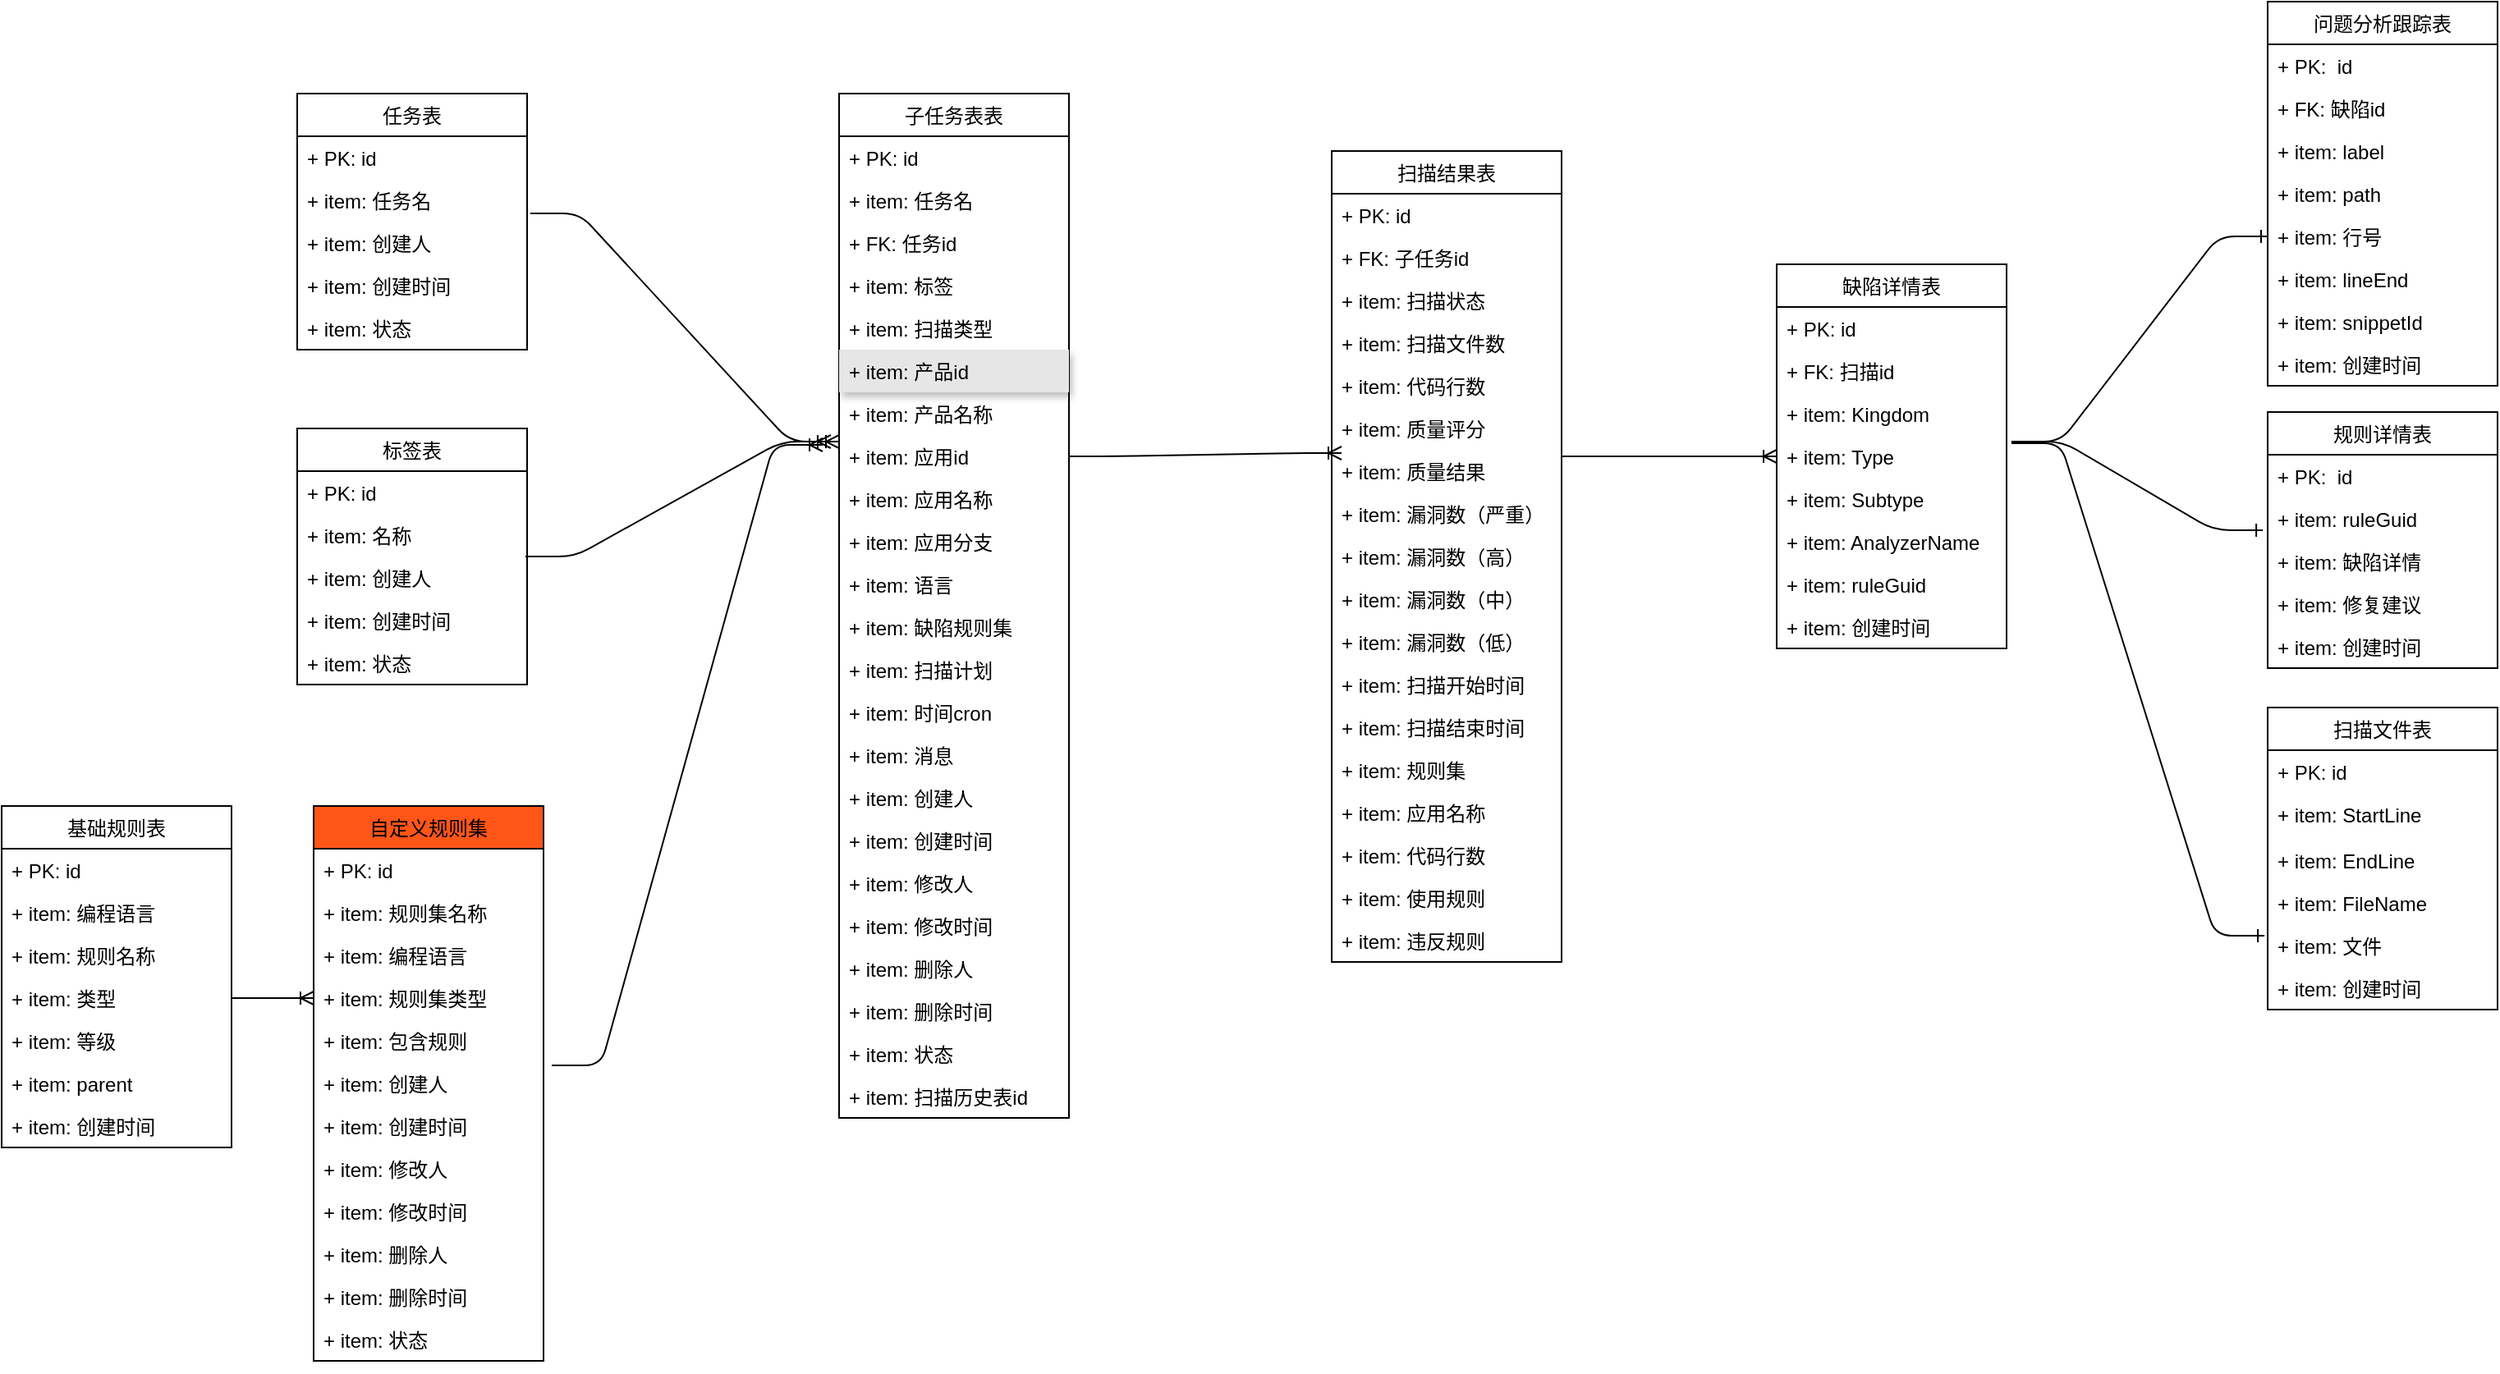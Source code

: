 <mxfile version="16.6.7" type="github">
  <diagram id="iUBZx2U8kxixlMyL6xCC" name="fortify">
    <mxGraphModel dx="1422" dy="762" grid="1" gridSize="10" guides="1" tooltips="1" connect="1" arrows="1" fold="1" page="1" pageScale="1" pageWidth="827" pageHeight="1169" math="0" shadow="0">
      <root>
        <mxCell id="0" />
        <mxCell id="1" parent="0" />
        <mxCell id="J2bqCdECa1h-UmFrze8i-114" value="" style="edgeStyle=entityRelationEdgeStyle;fontSize=12;html=1;endArrow=ERoneToMany;exitX=1;exitY=0.5;exitDx=0;exitDy=0;entryX=0;entryY=0.5;entryDx=0;entryDy=0;" edge="1" parent="1" source="J2bqCdECa1h-UmFrze8i-173" target="J2bqCdECa1h-UmFrze8i-160">
          <mxGeometry width="100" height="100" relative="1" as="geometry">
            <mxPoint x="170" y="499" as="sourcePoint" />
            <mxPoint x="540" y="509" as="targetPoint" />
          </mxGeometry>
        </mxCell>
        <mxCell id="J2bqCdECa1h-UmFrze8i-115" value="" style="edgeStyle=entityRelationEdgeStyle;fontSize=12;html=1;endArrow=ERoneToMany;exitX=1.014;exitY=0.808;exitDx=0;exitDy=0;entryX=0;entryY=1.154;entryDx=0;entryDy=0;entryPerimeter=0;exitPerimeter=0;" edge="1" parent="1" source="J2bqCdECa1h-UmFrze8i-142" target="J2bqCdECa1h-UmFrze8i-123">
          <mxGeometry width="100" height="100" relative="1" as="geometry">
            <mxPoint x="420" y="145" as="sourcePoint" />
            <mxPoint x="520" y="131" as="targetPoint" />
          </mxGeometry>
        </mxCell>
        <mxCell id="J2bqCdECa1h-UmFrze8i-116" value="子任务表表" style="swimlane;fontStyle=0;childLayout=stackLayout;horizontal=1;startSize=26;fillColor=none;horizontalStack=0;resizeParent=1;resizeParentMax=0;resizeLast=0;collapsible=1;marginBottom=0;" vertex="1" parent="1">
          <mxGeometry x="530" y="66" width="140" height="624" as="geometry" />
        </mxCell>
        <mxCell id="J2bqCdECa1h-UmFrze8i-117" value="+ PK: id" style="text;strokeColor=none;fillColor=none;align=left;verticalAlign=top;spacingLeft=4;spacingRight=4;overflow=hidden;rotatable=0;points=[[0,0.5],[1,0.5]];portConstraint=eastwest;" vertex="1" parent="J2bqCdECa1h-UmFrze8i-116">
          <mxGeometry y="26" width="140" height="26" as="geometry" />
        </mxCell>
        <mxCell id="J2bqCdECa1h-UmFrze8i-118" value="+ item: 任务名" style="text;strokeColor=none;fillColor=none;align=left;verticalAlign=top;spacingLeft=4;spacingRight=4;overflow=hidden;rotatable=0;points=[[0,0.5],[1,0.5]];portConstraint=eastwest;" vertex="1" parent="J2bqCdECa1h-UmFrze8i-116">
          <mxGeometry y="52" width="140" height="26" as="geometry" />
        </mxCell>
        <mxCell id="J2bqCdECa1h-UmFrze8i-119" value="+ FK: 任务id" style="text;strokeColor=none;fillColor=none;align=left;verticalAlign=top;spacingLeft=4;spacingRight=4;overflow=hidden;rotatable=0;points=[[0,0.5],[1,0.5]];portConstraint=eastwest;" vertex="1" parent="J2bqCdECa1h-UmFrze8i-116">
          <mxGeometry y="78" width="140" height="26" as="geometry" />
        </mxCell>
        <mxCell id="J2bqCdECa1h-UmFrze8i-120" value="+ item: 标签" style="text;strokeColor=none;fillColor=none;align=left;verticalAlign=top;spacingLeft=4;spacingRight=4;overflow=hidden;rotatable=0;points=[[0,0.5],[1,0.5]];portConstraint=eastwest;" vertex="1" parent="J2bqCdECa1h-UmFrze8i-116">
          <mxGeometry y="104" width="140" height="26" as="geometry" />
        </mxCell>
        <mxCell id="J2bqCdECa1h-UmFrze8i-121" value="+ item: 扫描类型" style="text;strokeColor=none;fillColor=none;align=left;verticalAlign=top;spacingLeft=4;spacingRight=4;overflow=hidden;rotatable=0;points=[[0,0.5],[1,0.5]];portConstraint=eastwest;" vertex="1" parent="J2bqCdECa1h-UmFrze8i-116">
          <mxGeometry y="130" width="140" height="26" as="geometry" />
        </mxCell>
        <mxCell id="J2bqCdECa1h-UmFrze8i-122" value="+ item: 产品id" style="text;strokeColor=none;fillColor=#E6E6E6;align=left;verticalAlign=top;spacingLeft=4;spacingRight=4;overflow=hidden;rotatable=0;points=[[0,0.5],[1,0.5]];portConstraint=eastwest;shadow=1;" vertex="1" parent="J2bqCdECa1h-UmFrze8i-116">
          <mxGeometry y="156" width="140" height="26" as="geometry" />
        </mxCell>
        <mxCell id="J2bqCdECa1h-UmFrze8i-123" value="+ item: 产品名称" style="text;strokeColor=none;fillColor=none;align=left;verticalAlign=top;spacingLeft=4;spacingRight=4;overflow=hidden;rotatable=0;points=[[0,0.5],[1,0.5]];portConstraint=eastwest;" vertex="1" parent="J2bqCdECa1h-UmFrze8i-116">
          <mxGeometry y="182" width="140" height="26" as="geometry" />
        </mxCell>
        <mxCell id="J2bqCdECa1h-UmFrze8i-124" value="+ item: 应用id" style="text;strokeColor=none;fillColor=none;align=left;verticalAlign=top;spacingLeft=4;spacingRight=4;overflow=hidden;rotatable=0;points=[[0,0.5],[1,0.5]];portConstraint=eastwest;" vertex="1" parent="J2bqCdECa1h-UmFrze8i-116">
          <mxGeometry y="208" width="140" height="26" as="geometry" />
        </mxCell>
        <mxCell id="J2bqCdECa1h-UmFrze8i-125" value="+ item: 应用名称" style="text;strokeColor=none;fillColor=none;align=left;verticalAlign=top;spacingLeft=4;spacingRight=4;overflow=hidden;rotatable=0;points=[[0,0.5],[1,0.5]];portConstraint=eastwest;" vertex="1" parent="J2bqCdECa1h-UmFrze8i-116">
          <mxGeometry y="234" width="140" height="26" as="geometry" />
        </mxCell>
        <mxCell id="J2bqCdECa1h-UmFrze8i-126" value="+ item: 应用分支" style="text;strokeColor=none;fillColor=none;align=left;verticalAlign=top;spacingLeft=4;spacingRight=4;overflow=hidden;rotatable=0;points=[[0,0.5],[1,0.5]];portConstraint=eastwest;" vertex="1" parent="J2bqCdECa1h-UmFrze8i-116">
          <mxGeometry y="260" width="140" height="26" as="geometry" />
        </mxCell>
        <mxCell id="J2bqCdECa1h-UmFrze8i-127" value="+ item: 语言" style="text;strokeColor=none;fillColor=none;align=left;verticalAlign=top;spacingLeft=4;spacingRight=4;overflow=hidden;rotatable=0;points=[[0,0.5],[1,0.5]];portConstraint=eastwest;" vertex="1" parent="J2bqCdECa1h-UmFrze8i-116">
          <mxGeometry y="286" width="140" height="26" as="geometry" />
        </mxCell>
        <mxCell id="J2bqCdECa1h-UmFrze8i-128" value="+ item: 缺陷规则集" style="text;strokeColor=none;fillColor=none;align=left;verticalAlign=top;spacingLeft=4;spacingRight=4;overflow=hidden;rotatable=0;points=[[0,0.5],[1,0.5]];portConstraint=eastwest;" vertex="1" parent="J2bqCdECa1h-UmFrze8i-116">
          <mxGeometry y="312" width="140" height="26" as="geometry" />
        </mxCell>
        <mxCell id="J2bqCdECa1h-UmFrze8i-129" value="+ item: 扫描计划" style="text;strokeColor=none;fillColor=none;align=left;verticalAlign=top;spacingLeft=4;spacingRight=4;overflow=hidden;rotatable=0;points=[[0,0.5],[1,0.5]];portConstraint=eastwest;" vertex="1" parent="J2bqCdECa1h-UmFrze8i-116">
          <mxGeometry y="338" width="140" height="26" as="geometry" />
        </mxCell>
        <mxCell id="J2bqCdECa1h-UmFrze8i-130" value="+ item: 时间cron" style="text;strokeColor=none;fillColor=none;align=left;verticalAlign=top;spacingLeft=4;spacingRight=4;overflow=hidden;rotatable=0;points=[[0,0.5],[1,0.5]];portConstraint=eastwest;" vertex="1" parent="J2bqCdECa1h-UmFrze8i-116">
          <mxGeometry y="364" width="140" height="26" as="geometry" />
        </mxCell>
        <mxCell id="J2bqCdECa1h-UmFrze8i-131" value="+ item: 消息" style="text;strokeColor=none;fillColor=none;align=left;verticalAlign=top;spacingLeft=4;spacingRight=4;overflow=hidden;rotatable=0;points=[[0,0.5],[1,0.5]];portConstraint=eastwest;" vertex="1" parent="J2bqCdECa1h-UmFrze8i-116">
          <mxGeometry y="390" width="140" height="26" as="geometry" />
        </mxCell>
        <mxCell id="J2bqCdECa1h-UmFrze8i-132" value="+ item: 创建人" style="text;strokeColor=none;fillColor=none;align=left;verticalAlign=top;spacingLeft=4;spacingRight=4;overflow=hidden;rotatable=0;points=[[0,0.5],[1,0.5]];portConstraint=eastwest;" vertex="1" parent="J2bqCdECa1h-UmFrze8i-116">
          <mxGeometry y="416" width="140" height="26" as="geometry" />
        </mxCell>
        <mxCell id="J2bqCdECa1h-UmFrze8i-133" value="+ item: 创建时间" style="text;strokeColor=none;fillColor=none;align=left;verticalAlign=top;spacingLeft=4;spacingRight=4;overflow=hidden;rotatable=0;points=[[0,0.5],[1,0.5]];portConstraint=eastwest;" vertex="1" parent="J2bqCdECa1h-UmFrze8i-116">
          <mxGeometry y="442" width="140" height="26" as="geometry" />
        </mxCell>
        <mxCell id="J2bqCdECa1h-UmFrze8i-134" value="+ item: 修改人" style="text;strokeColor=none;fillColor=none;align=left;verticalAlign=top;spacingLeft=4;spacingRight=4;overflow=hidden;rotatable=0;points=[[0,0.5],[1,0.5]];portConstraint=eastwest;" vertex="1" parent="J2bqCdECa1h-UmFrze8i-116">
          <mxGeometry y="468" width="140" height="26" as="geometry" />
        </mxCell>
        <mxCell id="J2bqCdECa1h-UmFrze8i-135" value="+ item: 修改时间" style="text;strokeColor=none;fillColor=none;align=left;verticalAlign=top;spacingLeft=4;spacingRight=4;overflow=hidden;rotatable=0;points=[[0,0.5],[1,0.5]];portConstraint=eastwest;" vertex="1" parent="J2bqCdECa1h-UmFrze8i-116">
          <mxGeometry y="494" width="140" height="26" as="geometry" />
        </mxCell>
        <mxCell id="J2bqCdECa1h-UmFrze8i-136" value="+ item: 删除人" style="text;strokeColor=none;fillColor=none;align=left;verticalAlign=top;spacingLeft=4;spacingRight=4;overflow=hidden;rotatable=0;points=[[0,0.5],[1,0.5]];portConstraint=eastwest;" vertex="1" parent="J2bqCdECa1h-UmFrze8i-116">
          <mxGeometry y="520" width="140" height="26" as="geometry" />
        </mxCell>
        <mxCell id="J2bqCdECa1h-UmFrze8i-137" value="+ item: 删除时间" style="text;strokeColor=none;fillColor=none;align=left;verticalAlign=top;spacingLeft=4;spacingRight=4;overflow=hidden;rotatable=0;points=[[0,0.5],[1,0.5]];portConstraint=eastwest;" vertex="1" parent="J2bqCdECa1h-UmFrze8i-116">
          <mxGeometry y="546" width="140" height="26" as="geometry" />
        </mxCell>
        <mxCell id="J2bqCdECa1h-UmFrze8i-138" value="+ item: 状态" style="text;strokeColor=none;fillColor=none;align=left;verticalAlign=top;spacingLeft=4;spacingRight=4;overflow=hidden;rotatable=0;points=[[0,0.5],[1,0.5]];portConstraint=eastwest;" vertex="1" parent="J2bqCdECa1h-UmFrze8i-116">
          <mxGeometry y="572" width="140" height="26" as="geometry" />
        </mxCell>
        <mxCell id="J2bqCdECa1h-UmFrze8i-139" value="+ item: 扫描历史表id" style="text;strokeColor=none;fillColor=none;align=left;verticalAlign=top;spacingLeft=4;spacingRight=4;overflow=hidden;rotatable=0;points=[[0,0.5],[1,0.5]];portConstraint=eastwest;" vertex="1" parent="J2bqCdECa1h-UmFrze8i-116">
          <mxGeometry y="598" width="140" height="26" as="geometry" />
        </mxCell>
        <mxCell id="J2bqCdECa1h-UmFrze8i-140" value="任务表" style="swimlane;fontStyle=0;childLayout=stackLayout;horizontal=1;startSize=26;fillColor=none;horizontalStack=0;resizeParent=1;resizeParentMax=0;resizeLast=0;collapsible=1;marginBottom=0;" vertex="1" parent="1">
          <mxGeometry x="200" y="66" width="140" height="156" as="geometry" />
        </mxCell>
        <mxCell id="J2bqCdECa1h-UmFrze8i-141" value="+ PK: id" style="text;strokeColor=none;fillColor=none;align=left;verticalAlign=top;spacingLeft=4;spacingRight=4;overflow=hidden;rotatable=0;points=[[0,0.5],[1,0.5]];portConstraint=eastwest;" vertex="1" parent="J2bqCdECa1h-UmFrze8i-140">
          <mxGeometry y="26" width="140" height="26" as="geometry" />
        </mxCell>
        <mxCell id="J2bqCdECa1h-UmFrze8i-142" value="+ item: 任务名" style="text;strokeColor=none;fillColor=none;align=left;verticalAlign=top;spacingLeft=4;spacingRight=4;overflow=hidden;rotatable=0;points=[[0,0.5],[1,0.5]];portConstraint=eastwest;" vertex="1" parent="J2bqCdECa1h-UmFrze8i-140">
          <mxGeometry y="52" width="140" height="26" as="geometry" />
        </mxCell>
        <mxCell id="J2bqCdECa1h-UmFrze8i-143" value="+ item: 创建人 " style="text;strokeColor=none;fillColor=none;align=left;verticalAlign=top;spacingLeft=4;spacingRight=4;overflow=hidden;rotatable=0;points=[[0,0.5],[1,0.5]];portConstraint=eastwest;" vertex="1" parent="J2bqCdECa1h-UmFrze8i-140">
          <mxGeometry y="78" width="140" height="26" as="geometry" />
        </mxCell>
        <mxCell id="J2bqCdECa1h-UmFrze8i-144" value="+ item: 创建时间" style="text;strokeColor=none;fillColor=none;align=left;verticalAlign=top;spacingLeft=4;spacingRight=4;overflow=hidden;rotatable=0;points=[[0,0.5],[1,0.5]];portConstraint=eastwest;" vertex="1" parent="J2bqCdECa1h-UmFrze8i-140">
          <mxGeometry y="104" width="140" height="26" as="geometry" />
        </mxCell>
        <mxCell id="J2bqCdECa1h-UmFrze8i-145" value="+ item: 状态" style="text;strokeColor=none;fillColor=none;align=left;verticalAlign=top;spacingLeft=4;spacingRight=4;overflow=hidden;rotatable=0;points=[[0,0.5],[1,0.5]];portConstraint=eastwest;" vertex="1" parent="J2bqCdECa1h-UmFrze8i-140">
          <mxGeometry y="130" width="140" height="26" as="geometry" />
        </mxCell>
        <mxCell id="J2bqCdECa1h-UmFrze8i-146" value="标签表" style="swimlane;fontStyle=0;childLayout=stackLayout;horizontal=1;startSize=26;fillColor=none;horizontalStack=0;resizeParent=1;resizeParentMax=0;resizeLast=0;collapsible=1;marginBottom=0;" vertex="1" parent="1">
          <mxGeometry x="200" y="270" width="140" height="156" as="geometry" />
        </mxCell>
        <mxCell id="J2bqCdECa1h-UmFrze8i-147" value="+ PK: id" style="text;strokeColor=none;fillColor=none;align=left;verticalAlign=top;spacingLeft=4;spacingRight=4;overflow=hidden;rotatable=0;points=[[0,0.5],[1,0.5]];portConstraint=eastwest;" vertex="1" parent="J2bqCdECa1h-UmFrze8i-146">
          <mxGeometry y="26" width="140" height="26" as="geometry" />
        </mxCell>
        <mxCell id="J2bqCdECa1h-UmFrze8i-148" value="+ item: 名称" style="text;strokeColor=none;fillColor=none;align=left;verticalAlign=top;spacingLeft=4;spacingRight=4;overflow=hidden;rotatable=0;points=[[0,0.5],[1,0.5]];portConstraint=eastwest;" vertex="1" parent="J2bqCdECa1h-UmFrze8i-146">
          <mxGeometry y="52" width="140" height="26" as="geometry" />
        </mxCell>
        <mxCell id="J2bqCdECa1h-UmFrze8i-149" value="+ item: 创建人 " style="text;strokeColor=none;fillColor=none;align=left;verticalAlign=top;spacingLeft=4;spacingRight=4;overflow=hidden;rotatable=0;points=[[0,0.5],[1,0.5]];portConstraint=eastwest;" vertex="1" parent="J2bqCdECa1h-UmFrze8i-146">
          <mxGeometry y="78" width="140" height="26" as="geometry" />
        </mxCell>
        <mxCell id="J2bqCdECa1h-UmFrze8i-150" value="+ item: 创建时间" style="text;strokeColor=none;fillColor=none;align=left;verticalAlign=top;spacingLeft=4;spacingRight=4;overflow=hidden;rotatable=0;points=[[0,0.5],[1,0.5]];portConstraint=eastwest;" vertex="1" parent="J2bqCdECa1h-UmFrze8i-146">
          <mxGeometry y="104" width="140" height="26" as="geometry" />
        </mxCell>
        <mxCell id="J2bqCdECa1h-UmFrze8i-151" value="+ item: 状态" style="text;strokeColor=none;fillColor=none;align=left;verticalAlign=top;spacingLeft=4;spacingRight=4;overflow=hidden;rotatable=0;points=[[0,0.5],[1,0.5]];portConstraint=eastwest;" vertex="1" parent="J2bqCdECa1h-UmFrze8i-146">
          <mxGeometry y="130" width="140" height="26" as="geometry" />
        </mxCell>
        <mxCell id="J2bqCdECa1h-UmFrze8i-152" value="" style="edgeStyle=entityRelationEdgeStyle;fontSize=12;html=1;endArrow=ERoneToMany;exitX=1;exitY=0.5;exitDx=0;exitDy=0;entryX=0.043;entryY=0.077;entryDx=0;entryDy=0;entryPerimeter=0;" edge="1" parent="1" source="J2bqCdECa1h-UmFrze8i-124" target="J2bqCdECa1h-UmFrze8i-187">
          <mxGeometry width="100" height="100" relative="1" as="geometry">
            <mxPoint x="740" y="750" as="sourcePoint" />
            <mxPoint x="840" y="650" as="targetPoint" />
          </mxGeometry>
        </mxCell>
        <mxCell id="J2bqCdECa1h-UmFrze8i-153" value="" style="edgeStyle=entityRelationEdgeStyle;fontSize=12;html=1;endArrow=ERoneToMany;exitX=1.036;exitY=0.077;exitDx=0;exitDy=0;exitPerimeter=0;" edge="1" parent="1" source="J2bqCdECa1h-UmFrze8i-162">
          <mxGeometry width="100" height="100" relative="1" as="geometry">
            <mxPoint x="900" y="1100" as="sourcePoint" />
            <mxPoint x="520" y="280" as="targetPoint" />
          </mxGeometry>
        </mxCell>
        <mxCell id="J2bqCdECa1h-UmFrze8i-154" value="" style="edgeStyle=entityRelationEdgeStyle;fontSize=12;html=1;endArrow=ERoneToMany;exitX=1;exitY=0.154;exitDx=0;exitDy=0;exitPerimeter=0;entryX=0;entryY=0.5;entryDx=0;entryDy=0;" edge="1" parent="1" source="J2bqCdECa1h-UmFrze8i-187" target="J2bqCdECa1h-UmFrze8i-203">
          <mxGeometry width="100" height="100" relative="1" as="geometry">
            <mxPoint x="1150" y="940" as="sourcePoint" />
            <mxPoint x="1190" y="480" as="targetPoint" />
          </mxGeometry>
        </mxCell>
        <mxCell id="J2bqCdECa1h-UmFrze8i-155" value="" style="edgeStyle=entityRelationEdgeStyle;fontSize=12;html=1;endArrow=ERoneToMany;exitX=0.993;exitY=0;exitDx=0;exitDy=0;exitPerimeter=0;entryX=-0.036;entryY=0.154;entryDx=0;entryDy=0;entryPerimeter=0;" edge="1" parent="1" source="J2bqCdECa1h-UmFrze8i-149" target="J2bqCdECa1h-UmFrze8i-124">
          <mxGeometry width="100" height="100" relative="1" as="geometry">
            <mxPoint x="390" y="390" as="sourcePoint" />
            <mxPoint x="490" y="290" as="targetPoint" />
          </mxGeometry>
        </mxCell>
        <mxCell id="J2bqCdECa1h-UmFrze8i-156" value="自定义规则集" style="swimlane;fontStyle=0;childLayout=stackLayout;horizontal=1;startSize=26;fillColor=#FF5517;horizontalStack=0;resizeParent=1;resizeParentMax=0;resizeLast=0;collapsible=1;marginBottom=0;" vertex="1" parent="1">
          <mxGeometry x="210" y="500" width="140" height="338" as="geometry" />
        </mxCell>
        <mxCell id="J2bqCdECa1h-UmFrze8i-157" value="+ PK: id" style="text;strokeColor=none;fillColor=none;align=left;verticalAlign=top;spacingLeft=4;spacingRight=4;overflow=hidden;rotatable=0;points=[[0,0.5],[1,0.5]];portConstraint=eastwest;" vertex="1" parent="J2bqCdECa1h-UmFrze8i-156">
          <mxGeometry y="26" width="140" height="26" as="geometry" />
        </mxCell>
        <mxCell id="J2bqCdECa1h-UmFrze8i-158" value="+ item: 规则集名称" style="text;strokeColor=none;fillColor=none;align=left;verticalAlign=top;spacingLeft=4;spacingRight=4;overflow=hidden;rotatable=0;points=[[0,0.5],[1,0.5]];portConstraint=eastwest;" vertex="1" parent="J2bqCdECa1h-UmFrze8i-156">
          <mxGeometry y="52" width="140" height="26" as="geometry" />
        </mxCell>
        <mxCell id="J2bqCdECa1h-UmFrze8i-159" value="+ item: 编程语言" style="text;strokeColor=none;fillColor=none;align=left;verticalAlign=top;spacingLeft=4;spacingRight=4;overflow=hidden;rotatable=0;points=[[0,0.5],[1,0.5]];portConstraint=eastwest;" vertex="1" parent="J2bqCdECa1h-UmFrze8i-156">
          <mxGeometry y="78" width="140" height="26" as="geometry" />
        </mxCell>
        <mxCell id="J2bqCdECa1h-UmFrze8i-160" value="+ item: 规则集类型" style="text;strokeColor=none;fillColor=none;align=left;verticalAlign=top;spacingLeft=4;spacingRight=4;overflow=hidden;rotatable=0;points=[[0,0.5],[1,0.5]];portConstraint=eastwest;" vertex="1" parent="J2bqCdECa1h-UmFrze8i-156">
          <mxGeometry y="104" width="140" height="26" as="geometry" />
        </mxCell>
        <mxCell id="J2bqCdECa1h-UmFrze8i-161" value="+ item: 包含规则 " style="text;strokeColor=none;fillColor=none;align=left;verticalAlign=top;spacingLeft=4;spacingRight=4;overflow=hidden;rotatable=0;points=[[0,0.5],[1,0.5]];portConstraint=eastwest;" vertex="1" parent="J2bqCdECa1h-UmFrze8i-156">
          <mxGeometry y="130" width="140" height="26" as="geometry" />
        </mxCell>
        <mxCell id="J2bqCdECa1h-UmFrze8i-162" value="+ item: 创建人" style="text;strokeColor=none;fillColor=none;align=left;verticalAlign=top;spacingLeft=4;spacingRight=4;overflow=hidden;rotatable=0;points=[[0,0.5],[1,0.5]];portConstraint=eastwest;shadow=1;" vertex="1" parent="J2bqCdECa1h-UmFrze8i-156">
          <mxGeometry y="156" width="140" height="26" as="geometry" />
        </mxCell>
        <mxCell id="J2bqCdECa1h-UmFrze8i-163" value="+ item: 创建时间" style="text;strokeColor=none;fillColor=none;align=left;verticalAlign=top;spacingLeft=4;spacingRight=4;overflow=hidden;rotatable=0;points=[[0,0.5],[1,0.5]];portConstraint=eastwest;" vertex="1" parent="J2bqCdECa1h-UmFrze8i-156">
          <mxGeometry y="182" width="140" height="26" as="geometry" />
        </mxCell>
        <mxCell id="J2bqCdECa1h-UmFrze8i-164" value="+ item: 修改人" style="text;strokeColor=none;fillColor=none;align=left;verticalAlign=top;spacingLeft=4;spacingRight=4;overflow=hidden;rotatable=0;points=[[0,0.5],[1,0.5]];portConstraint=eastwest;shadow=1;" vertex="1" parent="J2bqCdECa1h-UmFrze8i-156">
          <mxGeometry y="208" width="140" height="26" as="geometry" />
        </mxCell>
        <mxCell id="J2bqCdECa1h-UmFrze8i-165" value="+ item: 修改时间" style="text;strokeColor=none;fillColor=none;align=left;verticalAlign=top;spacingLeft=4;spacingRight=4;overflow=hidden;rotatable=0;points=[[0,0.5],[1,0.5]];portConstraint=eastwest;shadow=1;" vertex="1" parent="J2bqCdECa1h-UmFrze8i-156">
          <mxGeometry y="234" width="140" height="26" as="geometry" />
        </mxCell>
        <mxCell id="J2bqCdECa1h-UmFrze8i-166" value="+ item: 删除人" style="text;strokeColor=none;fillColor=none;align=left;verticalAlign=top;spacingLeft=4;spacingRight=4;overflow=hidden;rotatable=0;points=[[0,0.5],[1,0.5]];portConstraint=eastwest;shadow=1;" vertex="1" parent="J2bqCdECa1h-UmFrze8i-156">
          <mxGeometry y="260" width="140" height="26" as="geometry" />
        </mxCell>
        <mxCell id="J2bqCdECa1h-UmFrze8i-167" value="+ item: 删除时间" style="text;strokeColor=none;fillColor=none;align=left;verticalAlign=top;spacingLeft=4;spacingRight=4;overflow=hidden;rotatable=0;points=[[0,0.5],[1,0.5]];portConstraint=eastwest;shadow=1;" vertex="1" parent="J2bqCdECa1h-UmFrze8i-156">
          <mxGeometry y="286" width="140" height="26" as="geometry" />
        </mxCell>
        <mxCell id="J2bqCdECa1h-UmFrze8i-168" value="+ item: 状态" style="text;strokeColor=none;fillColor=none;align=left;verticalAlign=top;spacingLeft=4;spacingRight=4;overflow=hidden;rotatable=0;points=[[0,0.5],[1,0.5]];portConstraint=eastwest;shadow=1;" vertex="1" parent="J2bqCdECa1h-UmFrze8i-156">
          <mxGeometry y="312" width="140" height="26" as="geometry" />
        </mxCell>
        <mxCell id="J2bqCdECa1h-UmFrze8i-169" value="基础规则表" style="swimlane;fontStyle=0;childLayout=stackLayout;horizontal=1;startSize=26;fillColor=none;horizontalStack=0;resizeParent=1;resizeParentMax=0;resizeLast=0;collapsible=1;marginBottom=0;" vertex="1" parent="1">
          <mxGeometry x="20" y="500" width="140" height="208" as="geometry" />
        </mxCell>
        <mxCell id="J2bqCdECa1h-UmFrze8i-170" value="+ PK: id" style="text;strokeColor=none;fillColor=none;align=left;verticalAlign=top;spacingLeft=4;spacingRight=4;overflow=hidden;rotatable=0;points=[[0,0.5],[1,0.5]];portConstraint=eastwest;" vertex="1" parent="J2bqCdECa1h-UmFrze8i-169">
          <mxGeometry y="26" width="140" height="26" as="geometry" />
        </mxCell>
        <mxCell id="J2bqCdECa1h-UmFrze8i-171" value="+ item: 编程语言" style="text;strokeColor=none;fillColor=none;align=left;verticalAlign=top;spacingLeft=4;spacingRight=4;overflow=hidden;rotatable=0;points=[[0,0.5],[1,0.5]];portConstraint=eastwest;" vertex="1" parent="J2bqCdECa1h-UmFrze8i-169">
          <mxGeometry y="52" width="140" height="26" as="geometry" />
        </mxCell>
        <mxCell id="J2bqCdECa1h-UmFrze8i-172" value="+ item: 规则名称" style="text;strokeColor=none;fillColor=none;align=left;verticalAlign=top;spacingLeft=4;spacingRight=4;overflow=hidden;rotatable=0;points=[[0,0.5],[1,0.5]];portConstraint=eastwest;" vertex="1" parent="J2bqCdECa1h-UmFrze8i-169">
          <mxGeometry y="78" width="140" height="26" as="geometry" />
        </mxCell>
        <mxCell id="J2bqCdECa1h-UmFrze8i-173" value="+ item: 类型" style="text;strokeColor=none;fillColor=none;align=left;verticalAlign=top;spacingLeft=4;spacingRight=4;overflow=hidden;rotatable=0;points=[[0,0.5],[1,0.5]];portConstraint=eastwest;" vertex="1" parent="J2bqCdECa1h-UmFrze8i-169">
          <mxGeometry y="104" width="140" height="26" as="geometry" />
        </mxCell>
        <mxCell id="J2bqCdECa1h-UmFrze8i-174" value="+ item: 等级" style="text;strokeColor=none;fillColor=none;align=left;verticalAlign=top;spacingLeft=4;spacingRight=4;overflow=hidden;rotatable=0;points=[[0,0.5],[1,0.5]];portConstraint=eastwest;" vertex="1" parent="J2bqCdECa1h-UmFrze8i-169">
          <mxGeometry y="130" width="140" height="26" as="geometry" />
        </mxCell>
        <mxCell id="J2bqCdECa1h-UmFrze8i-175" value="+ item: parent" style="text;strokeColor=none;fillColor=none;align=left;verticalAlign=top;spacingLeft=4;spacingRight=4;overflow=hidden;rotatable=0;points=[[0,0.5],[1,0.5]];portConstraint=eastwest;" vertex="1" parent="J2bqCdECa1h-UmFrze8i-169">
          <mxGeometry y="156" width="140" height="26" as="geometry" />
        </mxCell>
        <mxCell id="J2bqCdECa1h-UmFrze8i-176" value="+ item: 创建时间" style="text;strokeColor=none;fillColor=none;align=left;verticalAlign=top;spacingLeft=4;spacingRight=4;overflow=hidden;rotatable=0;points=[[0,0.5],[1,0.5]];portConstraint=eastwest;" vertex="1" parent="J2bqCdECa1h-UmFrze8i-169">
          <mxGeometry y="182" width="140" height="26" as="geometry" />
        </mxCell>
        <mxCell id="J2bqCdECa1h-UmFrze8i-177" value="" style="edgeStyle=entityRelationEdgeStyle;fontSize=12;html=1;endArrow=ERone;endFill=1;entryX=-0.021;entryY=0.769;entryDx=0;entryDy=0;entryPerimeter=0;exitX=1.029;exitY=0.154;exitDx=0;exitDy=0;exitPerimeter=0;" edge="1" parent="1" source="J2bqCdECa1h-UmFrze8i-203" target="J2bqCdECa1h-UmFrze8i-219">
          <mxGeometry width="100" height="100" relative="1" as="geometry">
            <mxPoint x="1270" y="880" as="sourcePoint" />
            <mxPoint x="1370" y="780" as="targetPoint" />
          </mxGeometry>
        </mxCell>
        <mxCell id="J2bqCdECa1h-UmFrze8i-178" value="" style="edgeStyle=entityRelationEdgeStyle;fontSize=12;html=1;endArrow=ERone;endFill=1;entryX=0;entryY=0.5;entryDx=0;entryDy=0;exitX=1.021;exitY=0.154;exitDx=0;exitDy=0;exitPerimeter=0;" edge="1" parent="1" source="J2bqCdECa1h-UmFrze8i-203" target="J2bqCdECa1h-UmFrze8i-213">
          <mxGeometry width="100" height="100" relative="1" as="geometry">
            <mxPoint x="1363" y="361" as="sourcePoint" />
            <mxPoint x="1350" y="780" as="targetPoint" />
          </mxGeometry>
        </mxCell>
        <mxCell id="J2bqCdECa1h-UmFrze8i-179" value="" style="edgeStyle=entityRelationEdgeStyle;fontSize=12;html=1;endArrow=ERone;endFill=1;entryX=-0.014;entryY=0.269;entryDx=0;entryDy=0;entryPerimeter=0;exitX=1.021;exitY=0.192;exitDx=0;exitDy=0;exitPerimeter=0;" edge="1" parent="1" source="J2bqCdECa1h-UmFrze8i-203" target="J2bqCdECa1h-UmFrze8i-228">
          <mxGeometry width="100" height="100" relative="1" as="geometry">
            <mxPoint x="1390" y="340" as="sourcePoint" />
            <mxPoint x="1380" y="770" as="targetPoint" />
          </mxGeometry>
        </mxCell>
        <mxCell id="J2bqCdECa1h-UmFrze8i-180" value="扫描结果表" style="swimlane;fontStyle=0;childLayout=stackLayout;horizontal=1;startSize=26;fillColor=none;horizontalStack=0;resizeParent=1;resizeParentMax=0;resizeLast=0;collapsible=1;marginBottom=0;" vertex="1" parent="1">
          <mxGeometry x="830" y="101" width="140" height="494" as="geometry" />
        </mxCell>
        <mxCell id="J2bqCdECa1h-UmFrze8i-181" value="+ PK: id" style="text;strokeColor=none;fillColor=none;align=left;verticalAlign=top;spacingLeft=4;spacingRight=4;overflow=hidden;rotatable=0;points=[[0,0.5],[1,0.5]];portConstraint=eastwest;" vertex="1" parent="J2bqCdECa1h-UmFrze8i-180">
          <mxGeometry y="26" width="140" height="26" as="geometry" />
        </mxCell>
        <mxCell id="J2bqCdECa1h-UmFrze8i-182" value="+ FK: 子任务id" style="text;strokeColor=none;fillColor=none;align=left;verticalAlign=top;spacingLeft=4;spacingRight=4;overflow=hidden;rotatable=0;points=[[0,0.5],[1,0.5]];portConstraint=eastwest;" vertex="1" parent="J2bqCdECa1h-UmFrze8i-180">
          <mxGeometry y="52" width="140" height="26" as="geometry" />
        </mxCell>
        <mxCell id="J2bqCdECa1h-UmFrze8i-183" value="+ item: 扫描状态" style="text;strokeColor=none;fillColor=none;align=left;verticalAlign=top;spacingLeft=4;spacingRight=4;overflow=hidden;rotatable=0;points=[[0,0.5],[1,0.5]];portConstraint=eastwest;" vertex="1" parent="J2bqCdECa1h-UmFrze8i-180">
          <mxGeometry y="78" width="140" height="26" as="geometry" />
        </mxCell>
        <mxCell id="J2bqCdECa1h-UmFrze8i-184" value="+ item: 扫描文件数" style="text;strokeColor=none;fillColor=none;align=left;verticalAlign=top;spacingLeft=4;spacingRight=4;overflow=hidden;rotatable=0;points=[[0,0.5],[1,0.5]];portConstraint=eastwest;" vertex="1" parent="J2bqCdECa1h-UmFrze8i-180">
          <mxGeometry y="104" width="140" height="26" as="geometry" />
        </mxCell>
        <mxCell id="J2bqCdECa1h-UmFrze8i-185" value="+ item: 代码行数" style="text;strokeColor=none;fillColor=none;align=left;verticalAlign=top;spacingLeft=4;spacingRight=4;overflow=hidden;rotatable=0;points=[[0,0.5],[1,0.5]];portConstraint=eastwest;" vertex="1" parent="J2bqCdECa1h-UmFrze8i-180">
          <mxGeometry y="130" width="140" height="26" as="geometry" />
        </mxCell>
        <mxCell id="J2bqCdECa1h-UmFrze8i-186" value="+ item: 质量评分" style="text;strokeColor=none;fillColor=none;align=left;verticalAlign=top;spacingLeft=4;spacingRight=4;overflow=hidden;rotatable=0;points=[[0,0.5],[1,0.5]];portConstraint=eastwest;" vertex="1" parent="J2bqCdECa1h-UmFrze8i-180">
          <mxGeometry y="156" width="140" height="26" as="geometry" />
        </mxCell>
        <mxCell id="J2bqCdECa1h-UmFrze8i-187" value="+ item: 质量结果" style="text;strokeColor=none;fillColor=none;align=left;verticalAlign=top;spacingLeft=4;spacingRight=4;overflow=hidden;rotatable=0;points=[[0,0.5],[1,0.5]];portConstraint=eastwest;" vertex="1" parent="J2bqCdECa1h-UmFrze8i-180">
          <mxGeometry y="182" width="140" height="26" as="geometry" />
        </mxCell>
        <mxCell id="J2bqCdECa1h-UmFrze8i-188" value="+ item: 漏洞数（严重）" style="text;strokeColor=none;fillColor=none;align=left;verticalAlign=top;spacingLeft=4;spacingRight=4;overflow=hidden;rotatable=0;points=[[0,0.5],[1,0.5]];portConstraint=eastwest;" vertex="1" parent="J2bqCdECa1h-UmFrze8i-180">
          <mxGeometry y="208" width="140" height="26" as="geometry" />
        </mxCell>
        <mxCell id="J2bqCdECa1h-UmFrze8i-189" value="+ item: 漏洞数（高）" style="text;strokeColor=none;fillColor=none;align=left;verticalAlign=top;spacingLeft=4;spacingRight=4;overflow=hidden;rotatable=0;points=[[0,0.5],[1,0.5]];portConstraint=eastwest;" vertex="1" parent="J2bqCdECa1h-UmFrze8i-180">
          <mxGeometry y="234" width="140" height="26" as="geometry" />
        </mxCell>
        <mxCell id="J2bqCdECa1h-UmFrze8i-190" value="+ item: 漏洞数（中）" style="text;strokeColor=none;fillColor=none;align=left;verticalAlign=top;spacingLeft=4;spacingRight=4;overflow=hidden;rotatable=0;points=[[0,0.5],[1,0.5]];portConstraint=eastwest;" vertex="1" parent="J2bqCdECa1h-UmFrze8i-180">
          <mxGeometry y="260" width="140" height="26" as="geometry" />
        </mxCell>
        <mxCell id="J2bqCdECa1h-UmFrze8i-191" value="+ item: 漏洞数（低）" style="text;strokeColor=none;fillColor=none;align=left;verticalAlign=top;spacingLeft=4;spacingRight=4;overflow=hidden;rotatable=0;points=[[0,0.5],[1,0.5]];portConstraint=eastwest;" vertex="1" parent="J2bqCdECa1h-UmFrze8i-180">
          <mxGeometry y="286" width="140" height="26" as="geometry" />
        </mxCell>
        <mxCell id="J2bqCdECa1h-UmFrze8i-192" value="+ item: 扫描开始时间" style="text;strokeColor=none;fillColor=none;align=left;verticalAlign=top;spacingLeft=4;spacingRight=4;overflow=hidden;rotatable=0;points=[[0,0.5],[1,0.5]];portConstraint=eastwest;" vertex="1" parent="J2bqCdECa1h-UmFrze8i-180">
          <mxGeometry y="312" width="140" height="26" as="geometry" />
        </mxCell>
        <mxCell id="J2bqCdECa1h-UmFrze8i-193" value="+ item: 扫描结束时间" style="text;strokeColor=none;fillColor=none;align=left;verticalAlign=top;spacingLeft=4;spacingRight=4;overflow=hidden;rotatable=0;points=[[0,0.5],[1,0.5]];portConstraint=eastwest;" vertex="1" parent="J2bqCdECa1h-UmFrze8i-180">
          <mxGeometry y="338" width="140" height="26" as="geometry" />
        </mxCell>
        <mxCell id="J2bqCdECa1h-UmFrze8i-194" value="+ item: 规则集" style="text;strokeColor=none;fillColor=none;align=left;verticalAlign=top;spacingLeft=4;spacingRight=4;overflow=hidden;rotatable=0;points=[[0,0.5],[1,0.5]];portConstraint=eastwest;shadow=1;" vertex="1" parent="J2bqCdECa1h-UmFrze8i-180">
          <mxGeometry y="364" width="140" height="26" as="geometry" />
        </mxCell>
        <mxCell id="J2bqCdECa1h-UmFrze8i-195" value="+ item: 应用名称" style="text;strokeColor=none;fillColor=none;align=left;verticalAlign=top;spacingLeft=4;spacingRight=4;overflow=hidden;rotatable=0;points=[[0,0.5],[1,0.5]];portConstraint=eastwest;shadow=1;" vertex="1" parent="J2bqCdECa1h-UmFrze8i-180">
          <mxGeometry y="390" width="140" height="26" as="geometry" />
        </mxCell>
        <mxCell id="J2bqCdECa1h-UmFrze8i-196" value="+ item: 代码行数" style="text;strokeColor=none;fillColor=none;align=left;verticalAlign=top;spacingLeft=4;spacingRight=4;overflow=hidden;rotatable=0;points=[[0,0.5],[1,0.5]];portConstraint=eastwest;shadow=1;" vertex="1" parent="J2bqCdECa1h-UmFrze8i-180">
          <mxGeometry y="416" width="140" height="26" as="geometry" />
        </mxCell>
        <mxCell id="J2bqCdECa1h-UmFrze8i-197" value="+ item: 使用规则" style="text;strokeColor=none;fillColor=none;align=left;verticalAlign=top;spacingLeft=4;spacingRight=4;overflow=hidden;rotatable=0;points=[[0,0.5],[1,0.5]];portConstraint=eastwest;" vertex="1" parent="J2bqCdECa1h-UmFrze8i-180">
          <mxGeometry y="442" width="140" height="26" as="geometry" />
        </mxCell>
        <mxCell id="J2bqCdECa1h-UmFrze8i-198" value="+ item: 违反规则" style="text;strokeColor=none;fillColor=none;align=left;verticalAlign=top;spacingLeft=4;spacingRight=4;overflow=hidden;rotatable=0;points=[[0,0.5],[1,0.5]];portConstraint=eastwest;" vertex="1" parent="J2bqCdECa1h-UmFrze8i-180">
          <mxGeometry y="468" width="140" height="26" as="geometry" />
        </mxCell>
        <mxCell id="J2bqCdECa1h-UmFrze8i-199" value="缺陷详情表" style="swimlane;fontStyle=0;childLayout=stackLayout;horizontal=1;startSize=26;fillColor=none;horizontalStack=0;resizeParent=1;resizeParentMax=0;resizeLast=0;collapsible=1;marginBottom=0;" vertex="1" parent="1">
          <mxGeometry x="1101" y="170" width="140" height="234" as="geometry">
            <mxRectangle x="640" y="60" width="90" height="26" as="alternateBounds" />
          </mxGeometry>
        </mxCell>
        <mxCell id="J2bqCdECa1h-UmFrze8i-200" value="+ PK: id" style="text;strokeColor=none;fillColor=none;align=left;verticalAlign=top;spacingLeft=4;spacingRight=4;overflow=hidden;rotatable=0;points=[[0,0.5],[1,0.5]];portConstraint=eastwest;" vertex="1" parent="J2bqCdECa1h-UmFrze8i-199">
          <mxGeometry y="26" width="140" height="26" as="geometry" />
        </mxCell>
        <mxCell id="J2bqCdECa1h-UmFrze8i-201" value="+ FK: 扫描id" style="text;strokeColor=none;fillColor=none;align=left;verticalAlign=top;spacingLeft=4;spacingRight=4;overflow=hidden;rotatable=0;points=[[0,0.5],[1,0.5]];portConstraint=eastwest;" vertex="1" parent="J2bqCdECa1h-UmFrze8i-199">
          <mxGeometry y="52" width="140" height="26" as="geometry" />
        </mxCell>
        <mxCell id="J2bqCdECa1h-UmFrze8i-202" value="+ item: Kingdom" style="text;strokeColor=none;fillColor=none;align=left;verticalAlign=top;spacingLeft=4;spacingRight=4;overflow=hidden;rotatable=0;points=[[0,0.5],[1,0.5]];portConstraint=eastwest;" vertex="1" parent="J2bqCdECa1h-UmFrze8i-199">
          <mxGeometry y="78" width="140" height="26" as="geometry" />
        </mxCell>
        <mxCell id="J2bqCdECa1h-UmFrze8i-203" value="+ item: Type" style="text;strokeColor=none;fillColor=none;align=left;verticalAlign=top;spacingLeft=4;spacingRight=4;overflow=hidden;rotatable=0;points=[[0,0.5],[1,0.5]];portConstraint=eastwest;" vertex="1" parent="J2bqCdECa1h-UmFrze8i-199">
          <mxGeometry y="104" width="140" height="26" as="geometry" />
        </mxCell>
        <mxCell id="J2bqCdECa1h-UmFrze8i-204" value="+ item: Subtype" style="text;strokeColor=none;fillColor=none;align=left;verticalAlign=top;spacingLeft=4;spacingRight=4;overflow=hidden;rotatable=0;points=[[0,0.5],[1,0.5]];portConstraint=eastwest;" vertex="1" parent="J2bqCdECa1h-UmFrze8i-199">
          <mxGeometry y="130" width="140" height="26" as="geometry" />
        </mxCell>
        <mxCell id="J2bqCdECa1h-UmFrze8i-205" value="+ item: AnalyzerName" style="text;strokeColor=none;fillColor=none;align=left;verticalAlign=top;spacingLeft=4;spacingRight=4;overflow=hidden;rotatable=0;points=[[0,0.5],[1,0.5]];portConstraint=eastwest;" vertex="1" parent="J2bqCdECa1h-UmFrze8i-199">
          <mxGeometry y="156" width="140" height="26" as="geometry" />
        </mxCell>
        <mxCell id="J2bqCdECa1h-UmFrze8i-206" value="+ item: ruleGuid" style="text;strokeColor=none;fillColor=none;align=left;verticalAlign=top;spacingLeft=4;spacingRight=4;overflow=hidden;rotatable=0;points=[[0,0.5],[1,0.5]];portConstraint=eastwest;" vertex="1" parent="J2bqCdECa1h-UmFrze8i-199">
          <mxGeometry y="182" width="140" height="26" as="geometry" />
        </mxCell>
        <mxCell id="J2bqCdECa1h-UmFrze8i-207" value="+ item: 创建时间" style="text;strokeColor=none;fillColor=none;align=left;verticalAlign=top;spacingLeft=4;spacingRight=4;overflow=hidden;rotatable=0;points=[[0,0.5],[1,0.5]];portConstraint=eastwest;" vertex="1" parent="J2bqCdECa1h-UmFrze8i-199">
          <mxGeometry y="208" width="140" height="26" as="geometry" />
        </mxCell>
        <mxCell id="J2bqCdECa1h-UmFrze8i-208" value="问题分析跟踪表" style="swimlane;fontStyle=0;childLayout=stackLayout;horizontal=1;startSize=26;fillColor=none;horizontalStack=0;resizeParent=1;resizeParentMax=0;resizeLast=0;collapsible=1;marginBottom=0;" vertex="1" parent="1">
          <mxGeometry x="1400" y="10" width="140" height="234" as="geometry" />
        </mxCell>
        <mxCell id="J2bqCdECa1h-UmFrze8i-209" value="+ PK:  id" style="text;strokeColor=none;fillColor=none;align=left;verticalAlign=top;spacingLeft=4;spacingRight=4;overflow=hidden;rotatable=0;points=[[0,0.5],[1,0.5]];portConstraint=eastwest;" vertex="1" parent="J2bqCdECa1h-UmFrze8i-208">
          <mxGeometry y="26" width="140" height="26" as="geometry" />
        </mxCell>
        <mxCell id="J2bqCdECa1h-UmFrze8i-210" value="+ FK: 缺陷id" style="text;strokeColor=none;fillColor=none;align=left;verticalAlign=top;spacingLeft=4;spacingRight=4;overflow=hidden;rotatable=0;points=[[0,0.5],[1,0.5]];portConstraint=eastwest;" vertex="1" parent="J2bqCdECa1h-UmFrze8i-208">
          <mxGeometry y="52" width="140" height="26" as="geometry" />
        </mxCell>
        <mxCell id="J2bqCdECa1h-UmFrze8i-211" value="+ item: label" style="text;strokeColor=none;fillColor=none;align=left;verticalAlign=top;spacingLeft=4;spacingRight=4;overflow=hidden;rotatable=0;points=[[0,0.5],[1,0.5]];portConstraint=eastwest;" vertex="1" parent="J2bqCdECa1h-UmFrze8i-208">
          <mxGeometry y="78" width="140" height="26" as="geometry" />
        </mxCell>
        <mxCell id="J2bqCdECa1h-UmFrze8i-212" value="+ item: path" style="text;strokeColor=none;fillColor=none;align=left;verticalAlign=top;spacingLeft=4;spacingRight=4;overflow=hidden;rotatable=0;points=[[0,0.5],[1,0.5]];portConstraint=eastwest;" vertex="1" parent="J2bqCdECa1h-UmFrze8i-208">
          <mxGeometry y="104" width="140" height="26" as="geometry" />
        </mxCell>
        <mxCell id="J2bqCdECa1h-UmFrze8i-213" value="+ item: 行号" style="text;strokeColor=none;fillColor=none;align=left;verticalAlign=top;spacingLeft=4;spacingRight=4;overflow=hidden;rotatable=0;points=[[0,0.5],[1,0.5]];portConstraint=eastwest;" vertex="1" parent="J2bqCdECa1h-UmFrze8i-208">
          <mxGeometry y="130" width="140" height="26" as="geometry" />
        </mxCell>
        <mxCell id="J2bqCdECa1h-UmFrze8i-214" value="+ item: lineEnd" style="text;strokeColor=none;fillColor=none;align=left;verticalAlign=top;spacingLeft=4;spacingRight=4;overflow=hidden;rotatable=0;points=[[0,0.5],[1,0.5]];portConstraint=eastwest;" vertex="1" parent="J2bqCdECa1h-UmFrze8i-208">
          <mxGeometry y="156" width="140" height="26" as="geometry" />
        </mxCell>
        <mxCell id="J2bqCdECa1h-UmFrze8i-215" value="+ item: snippetId" style="text;strokeColor=none;fillColor=none;align=left;verticalAlign=top;spacingLeft=4;spacingRight=4;overflow=hidden;rotatable=0;points=[[0,0.5],[1,0.5]];portConstraint=eastwest;" vertex="1" parent="J2bqCdECa1h-UmFrze8i-208">
          <mxGeometry y="182" width="140" height="26" as="geometry" />
        </mxCell>
        <mxCell id="J2bqCdECa1h-UmFrze8i-216" value="+ item: 创建时间" style="text;strokeColor=none;fillColor=none;align=left;verticalAlign=top;spacingLeft=4;spacingRight=4;overflow=hidden;rotatable=0;points=[[0,0.5],[1,0.5]];portConstraint=eastwest;" vertex="1" parent="J2bqCdECa1h-UmFrze8i-208">
          <mxGeometry y="208" width="140" height="26" as="geometry" />
        </mxCell>
        <mxCell id="J2bqCdECa1h-UmFrze8i-217" value="规则详情表" style="swimlane;fontStyle=0;childLayout=stackLayout;horizontal=1;startSize=26;fillColor=none;horizontalStack=0;resizeParent=1;resizeParentMax=0;resizeLast=0;collapsible=1;marginBottom=0;" vertex="1" parent="1">
          <mxGeometry x="1400" y="260" width="140" height="156" as="geometry" />
        </mxCell>
        <mxCell id="J2bqCdECa1h-UmFrze8i-218" value="+ PK:  id" style="text;strokeColor=none;fillColor=none;align=left;verticalAlign=top;spacingLeft=4;spacingRight=4;overflow=hidden;rotatable=0;points=[[0,0.5],[1,0.5]];portConstraint=eastwest;" vertex="1" parent="J2bqCdECa1h-UmFrze8i-217">
          <mxGeometry y="26" width="140" height="26" as="geometry" />
        </mxCell>
        <mxCell id="J2bqCdECa1h-UmFrze8i-219" value="+ item: ruleGuid" style="text;strokeColor=none;fillColor=none;align=left;verticalAlign=top;spacingLeft=4;spacingRight=4;overflow=hidden;rotatable=0;points=[[0,0.5],[1,0.5]];portConstraint=eastwest;" vertex="1" parent="J2bqCdECa1h-UmFrze8i-217">
          <mxGeometry y="52" width="140" height="26" as="geometry" />
        </mxCell>
        <mxCell id="J2bqCdECa1h-UmFrze8i-220" value="+ item: 缺陷详情" style="text;strokeColor=none;fillColor=none;align=left;verticalAlign=top;spacingLeft=4;spacingRight=4;overflow=hidden;rotatable=0;points=[[0,0.5],[1,0.5]];portConstraint=eastwest;" vertex="1" parent="J2bqCdECa1h-UmFrze8i-217">
          <mxGeometry y="78" width="140" height="26" as="geometry" />
        </mxCell>
        <mxCell id="J2bqCdECa1h-UmFrze8i-221" value="+ item: 修复建议" style="text;strokeColor=none;fillColor=none;align=left;verticalAlign=top;spacingLeft=4;spacingRight=4;overflow=hidden;rotatable=0;points=[[0,0.5],[1,0.5]];portConstraint=eastwest;" vertex="1" parent="J2bqCdECa1h-UmFrze8i-217">
          <mxGeometry y="104" width="140" height="26" as="geometry" />
        </mxCell>
        <mxCell id="J2bqCdECa1h-UmFrze8i-222" value="+ item: 创建时间" style="text;strokeColor=none;fillColor=none;align=left;verticalAlign=top;spacingLeft=4;spacingRight=4;overflow=hidden;rotatable=0;points=[[0,0.5],[1,0.5]];portConstraint=eastwest;" vertex="1" parent="J2bqCdECa1h-UmFrze8i-217">
          <mxGeometry y="130" width="140" height="26" as="geometry" />
        </mxCell>
        <mxCell id="J2bqCdECa1h-UmFrze8i-223" value="扫描文件表" style="swimlane;fontStyle=0;childLayout=stackLayout;horizontal=1;startSize=26;fillColor=none;horizontalStack=0;resizeParent=1;resizeParentMax=0;resizeLast=0;collapsible=1;marginBottom=0;" vertex="1" parent="1">
          <mxGeometry x="1400" y="440" width="140" height="184" as="geometry" />
        </mxCell>
        <mxCell id="J2bqCdECa1h-UmFrze8i-224" value="+ PK: id" style="text;strokeColor=none;fillColor=none;align=left;verticalAlign=top;spacingLeft=4;spacingRight=4;overflow=hidden;rotatable=0;points=[[0,0.5],[1,0.5]];portConstraint=eastwest;" vertex="1" parent="J2bqCdECa1h-UmFrze8i-223">
          <mxGeometry y="26" width="140" height="26" as="geometry" />
        </mxCell>
        <mxCell id="J2bqCdECa1h-UmFrze8i-225" value="+ item: StartLine" style="text;strokeColor=none;fillColor=none;align=left;verticalAlign=top;spacingLeft=4;spacingRight=4;overflow=hidden;rotatable=0;points=[[0,0.5],[1,0.5]];portConstraint=eastwest;" vertex="1" parent="J2bqCdECa1h-UmFrze8i-223">
          <mxGeometry y="52" width="140" height="28" as="geometry" />
        </mxCell>
        <mxCell id="J2bqCdECa1h-UmFrze8i-226" value="+ item: EndLine" style="text;strokeColor=none;fillColor=none;align=left;verticalAlign=top;spacingLeft=4;spacingRight=4;overflow=hidden;rotatable=0;points=[[0,0.5],[1,0.5]];portConstraint=eastwest;" vertex="1" parent="J2bqCdECa1h-UmFrze8i-223">
          <mxGeometry y="80" width="140" height="26" as="geometry" />
        </mxCell>
        <mxCell id="J2bqCdECa1h-UmFrze8i-227" value="+ item: FileName" style="text;strokeColor=none;fillColor=none;align=left;verticalAlign=top;spacingLeft=4;spacingRight=4;overflow=hidden;rotatable=0;points=[[0,0.5],[1,0.5]];portConstraint=eastwest;" vertex="1" parent="J2bqCdECa1h-UmFrze8i-223">
          <mxGeometry y="106" width="140" height="26" as="geometry" />
        </mxCell>
        <mxCell id="J2bqCdECa1h-UmFrze8i-228" value="+ item: 文件" style="text;strokeColor=none;fillColor=none;align=left;verticalAlign=top;spacingLeft=4;spacingRight=4;overflow=hidden;rotatable=0;points=[[0,0.5],[1,0.5]];portConstraint=eastwest;" vertex="1" parent="J2bqCdECa1h-UmFrze8i-223">
          <mxGeometry y="132" width="140" height="26" as="geometry" />
        </mxCell>
        <mxCell id="J2bqCdECa1h-UmFrze8i-229" value="+ item: 创建时间" style="text;strokeColor=none;fillColor=none;align=left;verticalAlign=top;spacingLeft=4;spacingRight=4;overflow=hidden;rotatable=0;points=[[0,0.5],[1,0.5]];portConstraint=eastwest;" vertex="1" parent="J2bqCdECa1h-UmFrze8i-223">
          <mxGeometry y="158" width="140" height="26" as="geometry" />
        </mxCell>
      </root>
    </mxGraphModel>
  </diagram>
</mxfile>
